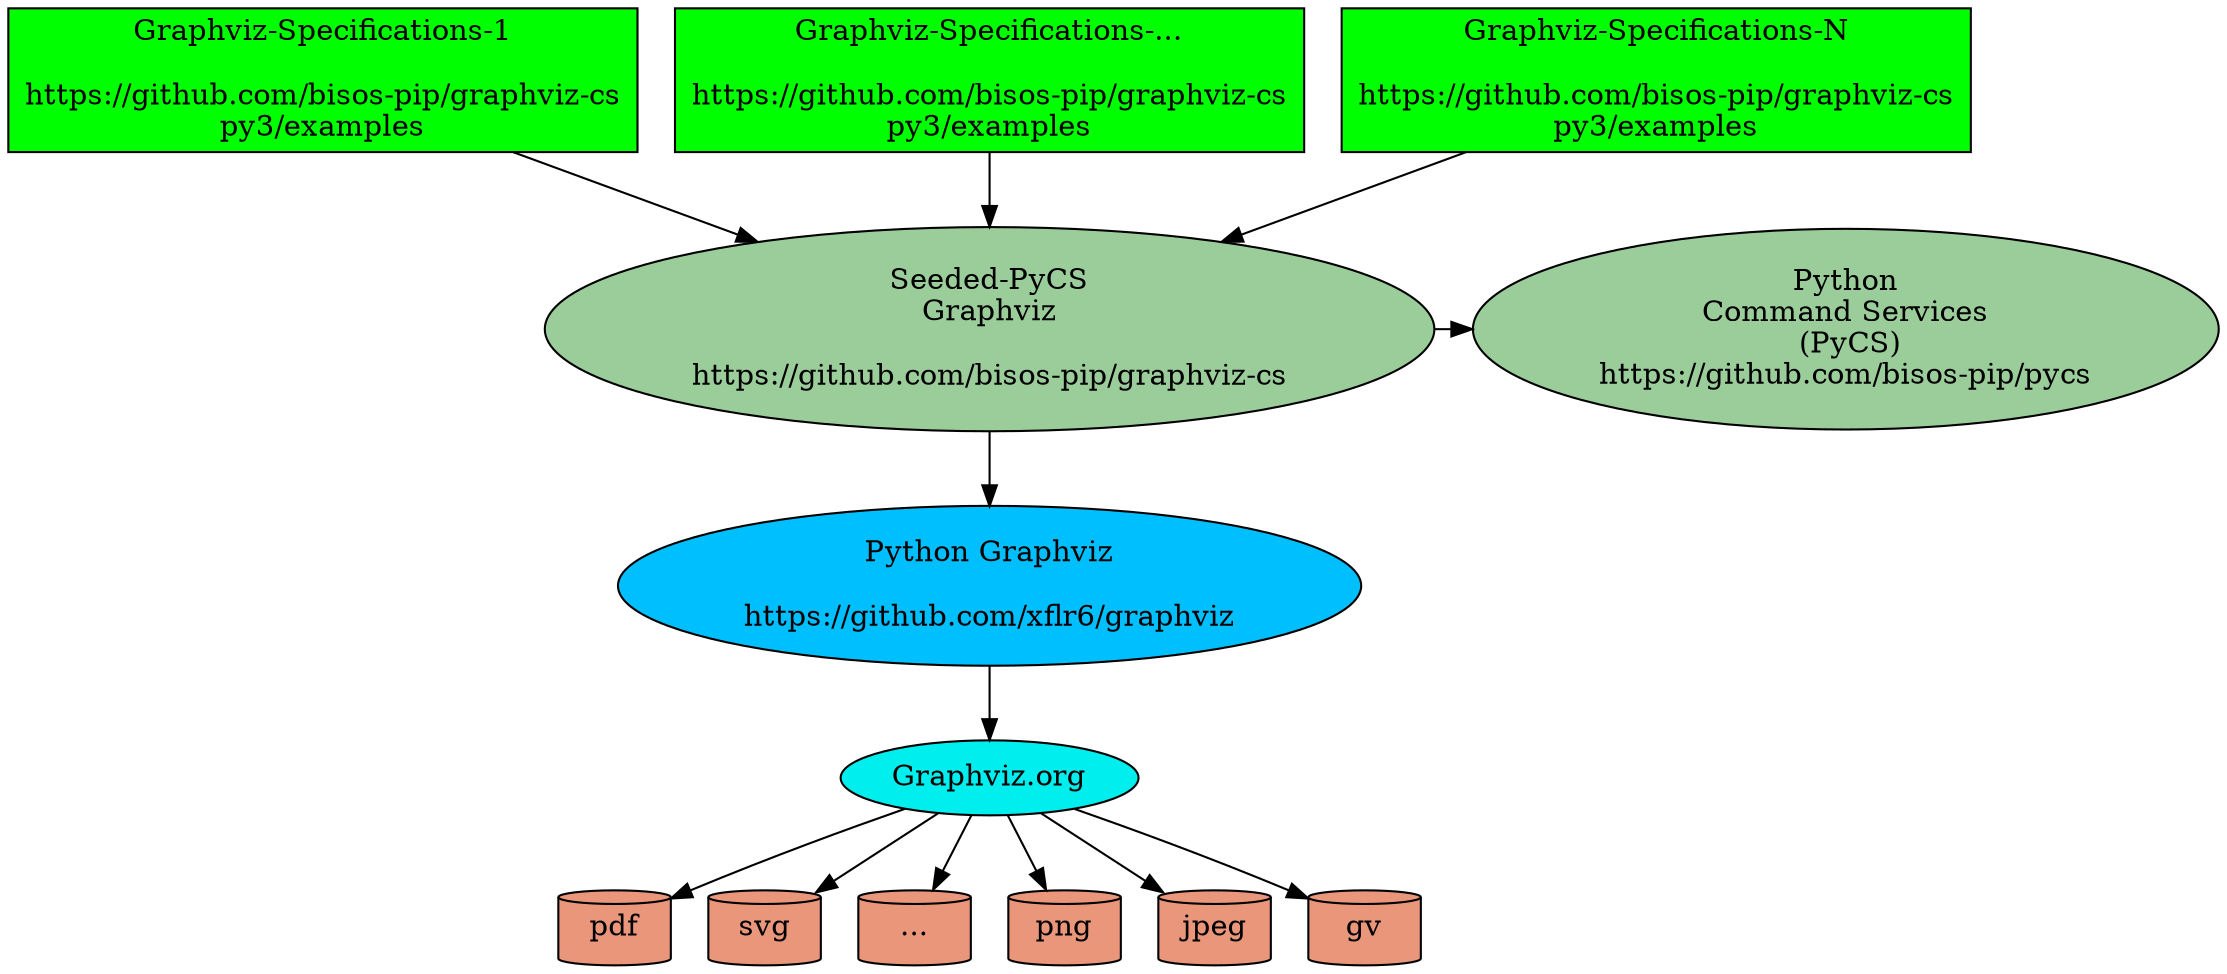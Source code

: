 digraph {
	graph [bb="0,0,1059.9,458.95"];
	node [label="\N"];
	{
		graph [rank=same];
		seededCsSpec1	[fillcolor=green,
			height=0.95833,
			label="Graphviz-Specifications-1

https://github.com/bisos-pip/graphviz-cs
py3/examples",
			pos="151,424.45",
			shape=rectangle,
			style=filled,
			width=4.1944];
		seededCsSpecDots	[fillcolor=green,
			height=0.95833,
			label="Graphviz-Specifications-...

https://github.com/bisos-pip/graphviz-cs
py3/examples",
			pos="471,424.45",
			shape=rectangle,
			style=filled,
			width=4.1944];
		seededCsSpecN	[fillcolor=green,
			height=0.95833,
			label="Graphviz-Specifications-N

https://github.com/bisos-pip/graphviz-cs
py3/examples",
			pos="791,424.45",
			shape=rectangle,
			style=filled,
			width=4.1944];
	}
	{
		graph [rank=same];
		graphvizSeed	[fillcolor=darkseagreen3,
			height=1.3553,
			label="Seeded-PyCS
Graphviz

https://github.com/bisos-pip/graphviz-cs",
			pos="471,305.16",
			style=filled,
			width=5.9318];
		pycs	[fillcolor=darkseagreen3,
			height=1.3356,
			label="Python
Command Services
 (PyCS)
https://github.com/bisos-pip/pycs",
			pos="881,305.16",
			style=filled,
			width=4.9694];
	}
	{
		graph [rank=same];
		pyGraphviz	[fillcolor=deepskyblue,
			height=1.0607,
			label="Python Graphviz

https://github.com/xflr6/graphviz",
			pos="471,182.18",
			style=filled,
			width=4.9497];
	}
	{
		graph [rank=same];
		graphviz	[fillcolor=cyan2,
			height=0.5,
			label="Graphviz.org",
			pos="471,90",
			style=filled,
			width=1.9859];
	}
	{
		graph [rank=same];
		pdf	[fillcolor=darksalmon,
			height=0.5,
			label=pdf,
			pos="291,18",
			shape=cylinder,
			style=filled,
			width=0.75];
		svg	[fillcolor=darksalmon,
			height=0.5,
			label=svg,
			pos="363,18",
			shape=cylinder,
			style=filled,
			width=0.75];
		etcOutput	[fillcolor=darksalmon,
			height=0.5,
			label="...",
			pos="435,18",
			shape=cylinder,
			style=filled,
			width=0.75];
		png	[fillcolor=darksalmon,
			height=0.5,
			label=png,
			pos="507,18",
			shape=cylinder,
			style=filled,
			width=0.75];
		jpeg	[fillcolor=darksalmon,
			height=0.5,
			label=jpeg,
			pos="579,18",
			shape=cylinder,
			style=filled,
			width=0.75];
		gv	[fillcolor=darksalmon,
			height=0.5,
			label=gv,
			pos="651,18",
			shape=cylinder,
			style=filled,
			width=0.75];
	}
	seededCsSpec1 -> graphvizSeed	[pos="e,359.98,346.85 242.7,389.84 276.27,377.53 314.77,363.42 350.48,350.33"];
	seededCsSpecDots -> graphvizSeed	[pos="e,471,354.19 471,389.84 471,381.86 471,373.12 471,364.39"];
	seededCsSpecN -> graphvizSeed	[pos="e,582.02,346.85 699.3,389.84 665.73,377.53 627.23,363.42 591.52,350.33"];
	graphvizSeed -> pycs	[pos="e,702.05,305.16 684.81,305.16 687.14,305.16 689.48,305.16 691.81,305.16"];
	graphvizSeed -> pyGraphviz	[pos="e,471,220.58 471,256.35 471,247.89 471,239.1 471,230.65"];
	pyGraphviz -> graphviz	[pos="e,471,108.18 471,143.98 471,135.35 471,126.31 471,118.2"];
	graphviz -> pdf	[pos="e,318.01,32.069 430.28,75.097 403.34,65.653 367.1,52.491 327.36,35.987"];
	graphviz -> svg	[pos="e,387.66,34.985 446.22,72.941 431.4,63.336 412.39,51.009 396.27,40.565"];
	graphviz -> etcOutput	[pos="e,443.88,36.275 462.29,72.055 458.15,64.007 453.11,54.205 448.49,45.226"];
	graphviz -> png	[pos="e,498.12,36.275 479.71,72.055 483.85,64.007 488.89,54.205 493.51,45.226"];
	graphviz -> jpeg	[pos="e,554.34,34.985 495.78,72.941 510.6,63.336 529.61,51.009 545.73,40.565"];
	graphviz -> gv	[pos="e,623.99,32.069 511.72,75.097 538.66,65.653 574.9,52.491 614.64,35.987"];
}
